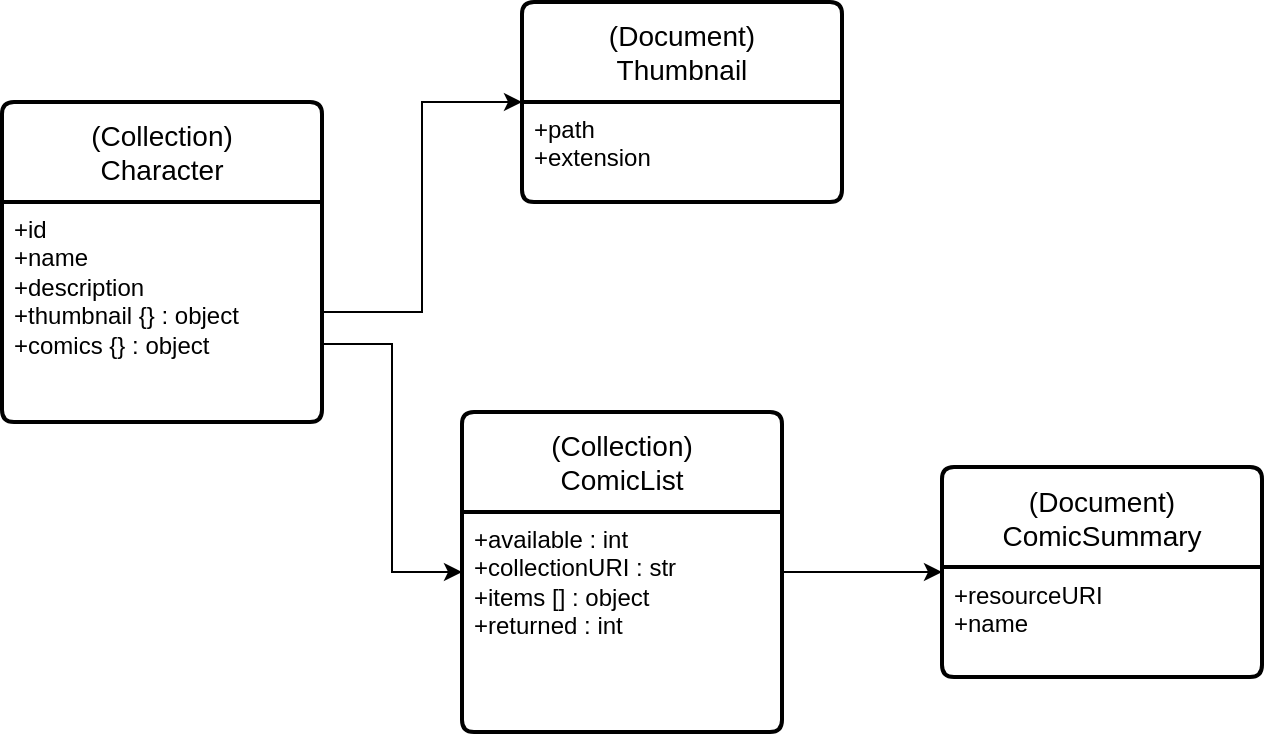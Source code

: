 <mxfile version="24.7.11">
  <diagram name="Page-1" id="e56a1550-8fbb-45ad-956c-1786394a9013">
    <mxGraphModel dx="954" dy="540" grid="1" gridSize="10" guides="1" tooltips="1" connect="1" arrows="1" fold="1" page="1" pageScale="1" pageWidth="1100" pageHeight="850" background="none" math="0" shadow="0">
      <root>
        <mxCell id="0" />
        <mxCell id="1" parent="0" />
        <mxCell id="OdP9M_-ECtspS7WG8TOW-9" value="" style="edgeStyle=orthogonalEdgeStyle;rounded=0;orthogonalLoop=1;jettySize=auto;html=1;exitX=1.006;exitY=0.645;exitDx=0;exitDy=0;exitPerimeter=0;" edge="1" parent="1" source="OdP9M_-ECtspS7WG8TOW-2" target="OdP9M_-ECtspS7WG8TOW-7">
          <mxGeometry relative="1" as="geometry" />
        </mxCell>
        <mxCell id="OdP9M_-ECtspS7WG8TOW-17" value="" style="edgeStyle=orthogonalEdgeStyle;rounded=0;orthogonalLoop=1;jettySize=auto;html=1;exitX=1;exitY=0.5;exitDx=0;exitDy=0;" edge="1" parent="1" source="OdP9M_-ECtspS7WG8TOW-2" target="OdP9M_-ECtspS7WG8TOW-15">
          <mxGeometry relative="1" as="geometry" />
        </mxCell>
        <mxCell id="OdP9M_-ECtspS7WG8TOW-1" value="(Collection)&lt;br&gt;Character" style="swimlane;childLayout=stackLayout;horizontal=1;startSize=50;horizontalStack=0;rounded=1;fontSize=14;fontStyle=0;strokeWidth=2;resizeParent=0;resizeLast=1;shadow=0;dashed=0;align=center;arcSize=4;whiteSpace=wrap;html=1;" vertex="1" parent="1">
          <mxGeometry x="310" y="110" width="160" height="160" as="geometry" />
        </mxCell>
        <mxCell id="OdP9M_-ECtspS7WG8TOW-2" value="+id&lt;br&gt;+name&lt;br&gt;+description&lt;div&gt;+thumbnail {} : object&lt;/div&gt;&lt;div&gt;+comics {} : object&lt;br&gt;&lt;div&gt;&lt;br&gt;&lt;/div&gt;&lt;/div&gt;" style="align=left;strokeColor=none;fillColor=none;spacingLeft=4;fontSize=12;verticalAlign=top;resizable=0;rotatable=0;part=1;html=1;" vertex="1" parent="OdP9M_-ECtspS7WG8TOW-1">
          <mxGeometry y="50" width="160" height="110" as="geometry" />
        </mxCell>
        <mxCell id="OdP9M_-ECtspS7WG8TOW-12" value="" style="edgeStyle=orthogonalEdgeStyle;rounded=0;orthogonalLoop=1;jettySize=auto;html=1;" edge="1" parent="1" source="OdP9M_-ECtspS7WG8TOW-7" target="OdP9M_-ECtspS7WG8TOW-10">
          <mxGeometry relative="1" as="geometry" />
        </mxCell>
        <mxCell id="OdP9M_-ECtspS7WG8TOW-7" value="(Collection)&lt;br&gt;ComicList" style="swimlane;childLayout=stackLayout;horizontal=1;startSize=50;horizontalStack=0;rounded=1;fontSize=14;fontStyle=0;strokeWidth=2;resizeParent=0;resizeLast=1;shadow=0;dashed=0;align=center;arcSize=4;whiteSpace=wrap;html=1;" vertex="1" parent="1">
          <mxGeometry x="540" y="265" width="160" height="160" as="geometry" />
        </mxCell>
        <mxCell id="OdP9M_-ECtspS7WG8TOW-8" value="+available : int&lt;br&gt;+collectionURI : str&lt;br&gt;+items [] : object&lt;div&gt;+returned : int&lt;/div&gt;&lt;div&gt;&lt;div&gt;&lt;br&gt;&lt;/div&gt;&lt;/div&gt;" style="align=left;strokeColor=none;fillColor=none;spacingLeft=4;fontSize=12;verticalAlign=top;resizable=0;rotatable=0;part=1;html=1;" vertex="1" parent="OdP9M_-ECtspS7WG8TOW-7">
          <mxGeometry y="50" width="160" height="110" as="geometry" />
        </mxCell>
        <mxCell id="OdP9M_-ECtspS7WG8TOW-10" value="(Document) ComicSummary" style="swimlane;childLayout=stackLayout;horizontal=1;startSize=50;horizontalStack=0;rounded=1;fontSize=14;fontStyle=0;strokeWidth=2;resizeParent=0;resizeLast=1;shadow=0;dashed=0;align=center;arcSize=4;whiteSpace=wrap;html=1;" vertex="1" parent="1">
          <mxGeometry x="780" y="292.5" width="160" height="105" as="geometry" />
        </mxCell>
        <mxCell id="OdP9M_-ECtspS7WG8TOW-11" value="+resourceURI&lt;br&gt;+name" style="align=left;strokeColor=none;fillColor=none;spacingLeft=4;fontSize=12;verticalAlign=top;resizable=0;rotatable=0;part=1;html=1;" vertex="1" parent="OdP9M_-ECtspS7WG8TOW-10">
          <mxGeometry y="50" width="160" height="55" as="geometry" />
        </mxCell>
        <mxCell id="OdP9M_-ECtspS7WG8TOW-15" value="(Document)&lt;br&gt;Thumbnail" style="swimlane;childLayout=stackLayout;horizontal=1;startSize=50;horizontalStack=0;rounded=1;fontSize=14;fontStyle=0;strokeWidth=2;resizeParent=0;resizeLast=1;shadow=0;dashed=0;align=center;arcSize=4;whiteSpace=wrap;html=1;" vertex="1" parent="1">
          <mxGeometry x="570" y="60" width="160" height="100" as="geometry" />
        </mxCell>
        <mxCell id="OdP9M_-ECtspS7WG8TOW-16" value="+path&lt;br&gt;+extension&lt;div&gt;&lt;div&gt;&lt;br&gt;&lt;/div&gt;&lt;/div&gt;" style="align=left;strokeColor=none;fillColor=none;spacingLeft=4;fontSize=12;verticalAlign=top;resizable=0;rotatable=0;part=1;html=1;" vertex="1" parent="OdP9M_-ECtspS7WG8TOW-15">
          <mxGeometry y="50" width="160" height="50" as="geometry" />
        </mxCell>
      </root>
    </mxGraphModel>
  </diagram>
</mxfile>
